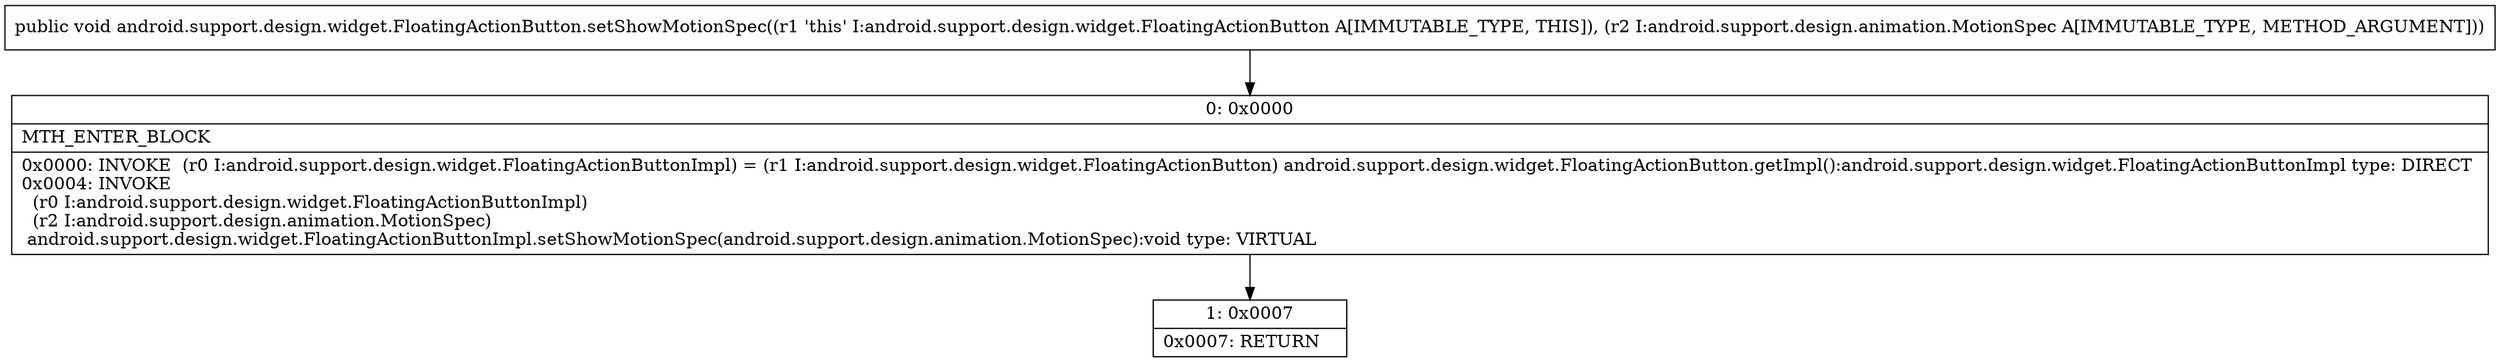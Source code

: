 digraph "CFG forandroid.support.design.widget.FloatingActionButton.setShowMotionSpec(Landroid\/support\/design\/animation\/MotionSpec;)V" {
Node_0 [shape=record,label="{0\:\ 0x0000|MTH_ENTER_BLOCK\l|0x0000: INVOKE  (r0 I:android.support.design.widget.FloatingActionButtonImpl) = (r1 I:android.support.design.widget.FloatingActionButton) android.support.design.widget.FloatingActionButton.getImpl():android.support.design.widget.FloatingActionButtonImpl type: DIRECT \l0x0004: INVOKE  \l  (r0 I:android.support.design.widget.FloatingActionButtonImpl)\l  (r2 I:android.support.design.animation.MotionSpec)\l android.support.design.widget.FloatingActionButtonImpl.setShowMotionSpec(android.support.design.animation.MotionSpec):void type: VIRTUAL \l}"];
Node_1 [shape=record,label="{1\:\ 0x0007|0x0007: RETURN   \l}"];
MethodNode[shape=record,label="{public void android.support.design.widget.FloatingActionButton.setShowMotionSpec((r1 'this' I:android.support.design.widget.FloatingActionButton A[IMMUTABLE_TYPE, THIS]), (r2 I:android.support.design.animation.MotionSpec A[IMMUTABLE_TYPE, METHOD_ARGUMENT])) }"];
MethodNode -> Node_0;
Node_0 -> Node_1;
}

